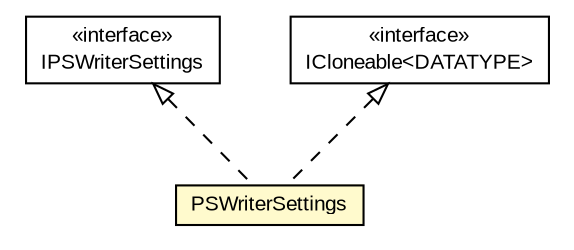 #!/usr/local/bin/dot
#
# Class diagram 
# Generated by UMLGraph version 5.1 (http://www.umlgraph.org/)
#

digraph G {
	edge [fontname="arial",fontsize=10,labelfontname="arial",labelfontsize=10];
	node [fontname="arial",fontsize=10,shape=plaintext];
	nodesep=0.25;
	ranksep=0.5;
	// com.helger.schematron.pure.exchange.PSWriterSettings
	c5730 [label=<<table title="com.helger.schematron.pure.exchange.PSWriterSettings" border="0" cellborder="1" cellspacing="0" cellpadding="2" port="p" bgcolor="lemonChiffon" href="./PSWriterSettings.html">
		<tr><td><table border="0" cellspacing="0" cellpadding="1">
<tr><td align="center" balign="center"> PSWriterSettings </td></tr>
		</table></td></tr>
		</table>>, fontname="arial", fontcolor="black", fontsize=10.0];
	// com.helger.schematron.pure.exchange.IPSWriterSettings
	c5733 [label=<<table title="com.helger.schematron.pure.exchange.IPSWriterSettings" border="0" cellborder="1" cellspacing="0" cellpadding="2" port="p" href="./IPSWriterSettings.html">
		<tr><td><table border="0" cellspacing="0" cellpadding="1">
<tr><td align="center" balign="center"> &#171;interface&#187; </td></tr>
<tr><td align="center" balign="center"> IPSWriterSettings </td></tr>
		</table></td></tr>
		</table>>, fontname="arial", fontcolor="black", fontsize=10.0];
	//com.helger.schematron.pure.exchange.PSWriterSettings implements com.helger.commons.ICloneable<DATATYPE>
	c5816:p -> c5730:p [dir=back,arrowtail=empty,style=dashed];
	//com.helger.schematron.pure.exchange.PSWriterSettings implements com.helger.schematron.pure.exchange.IPSWriterSettings
	c5733:p -> c5730:p [dir=back,arrowtail=empty,style=dashed];
	// com.helger.commons.ICloneable<DATATYPE>
	c5816 [label=<<table title="com.helger.commons.ICloneable" border="0" cellborder="1" cellspacing="0" cellpadding="2" port="p">
		<tr><td><table border="0" cellspacing="0" cellpadding="1">
<tr><td align="center" balign="center"> &#171;interface&#187; </td></tr>
<tr><td align="center" balign="center"> ICloneable&lt;DATATYPE&gt; </td></tr>
		</table></td></tr>
		</table>>, fontname="arial", fontcolor="black", fontsize=10.0];
}

